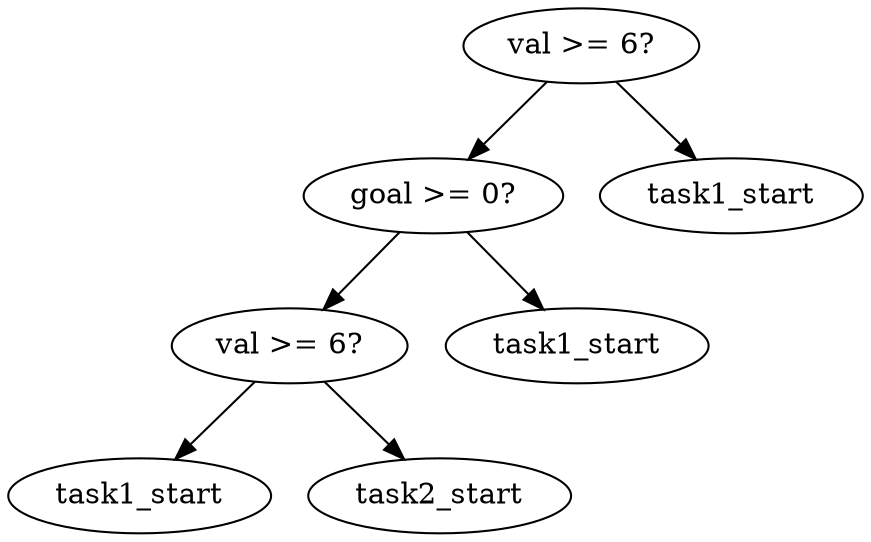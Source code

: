 digraph tree {
    "0x0" [label="val >= 6?"];
    "0x1" [label="goal >= 0?"];
    "0x2" [label="val >= 6?"];
    "0x3" [label="task1_start"];
    "0x4" [label="task2_start"];
    "0x5" [label="task1_start"];
    "0x6" [label="task1_start"];
    "0x0" -> "0x1";
    "0x0" -> "0x6";
    "0x1" -> "0x2";
    "0x1" -> "0x5";
    "0x2" -> "0x3";
    "0x2" -> "0x4";
}
